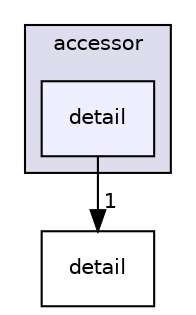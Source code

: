 digraph "include/CL/sycl/accessor/detail" {
  bgcolor=transparent;
  compound=true
  node [ fontsize="10", fontname="Helvetica"];
  edge [ labelfontsize="10", labelfontname="Helvetica"];
  subgraph clusterdir_80ed0fe738b46f4cbe0bcf2da8f64fb7 {
    graph [ bgcolor="#ddddee", pencolor="black", label="accessor" fontname="Helvetica", fontsize="10", URL="dir_80ed0fe738b46f4cbe0bcf2da8f64fb7.html"]
  dir_ccf54820c45824dc79d80b7243380df1 [shape=box, label="detail", style="filled", fillcolor="#eeeeff", pencolor="black", URL="dir_ccf54820c45824dc79d80b7243380df1.html"];
  }
  dir_9b6d7024eea66e98eb7c621176d4b6ba [shape=box label="detail" URL="dir_9b6d7024eea66e98eb7c621176d4b6ba.html"];
  dir_ccf54820c45824dc79d80b7243380df1->dir_9b6d7024eea66e98eb7c621176d4b6ba [headlabel="1", labeldistance=1.5 headhref="dir_000004_000011.html"];
}
